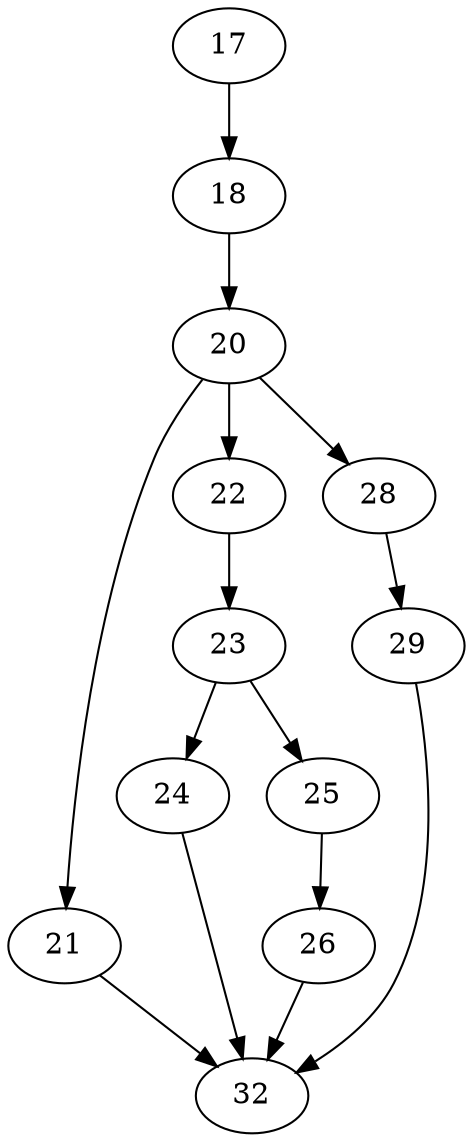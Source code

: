 digraph {

17 -> 18;
18 -> 20;

20 -> 21;
20 -> 22;
20 -> 28;

21 -> 32;

22 -> 23;

23 -> 24;
23 -> 25;

24 -> 32;

25 -> 26;

26 -> 32;

28 -> 29;

29 -> 32;

}
